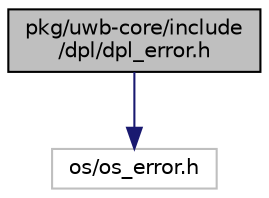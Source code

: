 digraph "pkg/uwb-core/include/dpl/dpl_error.h"
{
 // LATEX_PDF_SIZE
  edge [fontname="Helvetica",fontsize="10",labelfontname="Helvetica",labelfontsize="10"];
  node [fontname="Helvetica",fontsize="10",shape=record];
  Node1 [label="pkg/uwb-core/include\l/dpl/dpl_error.h",height=0.2,width=0.4,color="black", fillcolor="grey75", style="filled", fontcolor="black",tooltip="uwb-core DPL (Decawave Porting Layer) error types"];
  Node1 -> Node2 [color="midnightblue",fontsize="10",style="solid",fontname="Helvetica"];
  Node2 [label="os/os_error.h",height=0.2,width=0.4,color="grey75", fillcolor="white", style="filled",tooltip=" "];
}
